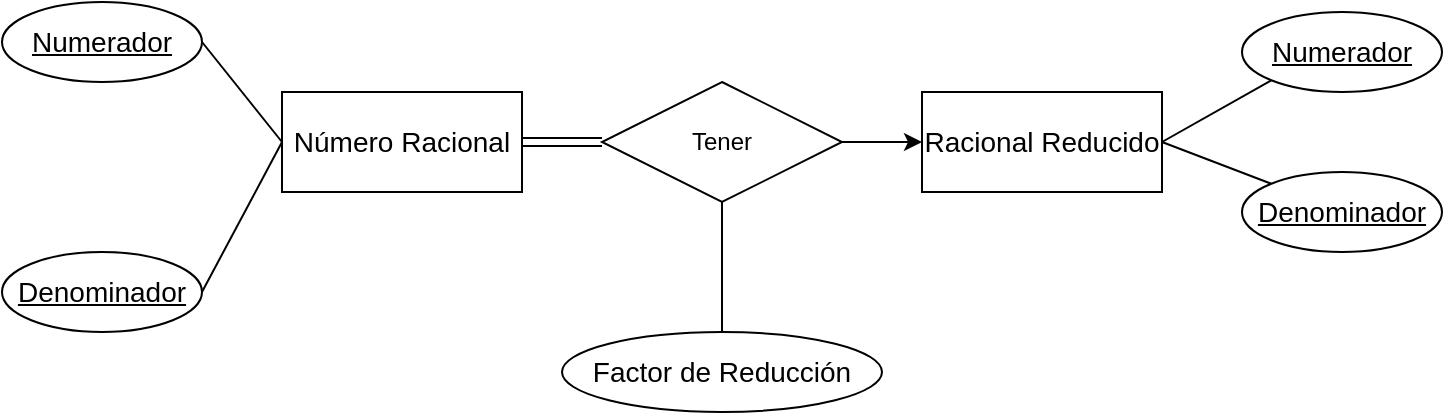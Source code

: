 <mxfile version="26.0.16">
  <diagram name="Página-1" id="PYuz7I0cA-UQH24kHWCw">
    <mxGraphModel grid="1" page="1" gridSize="10" guides="1" tooltips="1" connect="1" arrows="1" fold="1" pageScale="1" pageWidth="850" pageHeight="1100" math="0" shadow="0">
      <root>
        <mxCell id="0" />
        <mxCell id="1" parent="0" />
        <mxCell id="eJhFTyaAUplZUoqfOY-9-1" value="Número Racional" style="whiteSpace=wrap;html=1;align=center;fontSize=14;" vertex="1" parent="1">
          <mxGeometry x="200" y="320" width="120" height="50" as="geometry" />
        </mxCell>
        <mxCell id="eJhFTyaAUplZUoqfOY-9-5" style="rounded=0;orthogonalLoop=1;jettySize=auto;html=1;exitX=1;exitY=0.5;exitDx=0;exitDy=0;entryX=0;entryY=0.5;entryDx=0;entryDy=0;endArrow=none;startFill=0;" edge="1" parent="1" source="eJhFTyaAUplZUoqfOY-9-18" target="eJhFTyaAUplZUoqfOY-9-1">
          <mxGeometry relative="1" as="geometry">
            <mxPoint x="145.355" y="274.142" as="sourcePoint" />
          </mxGeometry>
        </mxCell>
        <mxCell id="eJhFTyaAUplZUoqfOY-9-4" style="rounded=0;orthogonalLoop=1;jettySize=auto;html=1;exitX=1;exitY=0.5;exitDx=0;exitDy=0;entryX=0;entryY=0.5;entryDx=0;entryDy=0;endArrow=none;startFill=0;" edge="1" parent="1" source="eJhFTyaAUplZUoqfOY-9-19" target="eJhFTyaAUplZUoqfOY-9-1">
          <mxGeometry relative="1" as="geometry">
            <mxPoint x="160" y="420" as="sourcePoint" />
          </mxGeometry>
        </mxCell>
        <mxCell id="eJhFTyaAUplZUoqfOY-9-17" style="rounded=0;orthogonalLoop=1;jettySize=auto;html=1;exitX=1;exitY=0.5;exitDx=0;exitDy=0;entryX=0;entryY=0;entryDx=0;entryDy=0;endArrow=none;startFill=0;" edge="1" parent="1" source="eJhFTyaAUplZUoqfOY-9-8" target="eJhFTyaAUplZUoqfOY-9-21">
          <mxGeometry relative="1" as="geometry">
            <mxPoint x="694.645" y="405.858" as="targetPoint" />
          </mxGeometry>
        </mxCell>
        <mxCell id="eJhFTyaAUplZUoqfOY-9-8" value="Racional Reducido" style="whiteSpace=wrap;html=1;align=center;fontSize=14;strokeColor=default;verticalAlign=middle;fontFamily=Helvetica;fontColor=default;fillColor=default;" vertex="1" parent="1">
          <mxGeometry x="520" y="320" width="120" height="50" as="geometry" />
        </mxCell>
        <mxCell id="eJhFTyaAUplZUoqfOY-9-10" style="edgeStyle=orthogonalEdgeStyle;rounded=0;orthogonalLoop=1;jettySize=auto;html=1;exitX=0;exitY=0.5;exitDx=0;exitDy=0;entryX=1;entryY=0.5;entryDx=0;entryDy=0;endArrow=none;startFill=0;shape=link;" edge="1" parent="1" source="eJhFTyaAUplZUoqfOY-9-9" target="eJhFTyaAUplZUoqfOY-9-1">
          <mxGeometry relative="1" as="geometry" />
        </mxCell>
        <mxCell id="eJhFTyaAUplZUoqfOY-9-11" style="edgeStyle=orthogonalEdgeStyle;rounded=0;orthogonalLoop=1;jettySize=auto;html=1;exitX=1;exitY=0.5;exitDx=0;exitDy=0;entryX=0;entryY=0.5;entryDx=0;entryDy=0;endArrow=classic;startFill=0;endFill=1;" edge="1" parent="1" source="eJhFTyaAUplZUoqfOY-9-9" target="eJhFTyaAUplZUoqfOY-9-8">
          <mxGeometry relative="1" as="geometry" />
        </mxCell>
        <mxCell id="eJhFTyaAUplZUoqfOY-9-13" style="rounded=0;orthogonalLoop=1;jettySize=auto;html=1;exitX=0.5;exitY=1;exitDx=0;exitDy=0;entryX=0.5;entryY=0;entryDx=0;entryDy=0;endArrow=none;startFill=0;" edge="1" parent="1" source="eJhFTyaAUplZUoqfOY-9-9" target="eJhFTyaAUplZUoqfOY-9-12">
          <mxGeometry relative="1" as="geometry" />
        </mxCell>
        <mxCell id="eJhFTyaAUplZUoqfOY-9-9" value="Tener" style="shape=rhombus;perimeter=rhombusPerimeter;whiteSpace=wrap;html=1;align=center;" vertex="1" parent="1">
          <mxGeometry x="360" y="315" width="120" height="60" as="geometry" />
        </mxCell>
        <mxCell id="eJhFTyaAUplZUoqfOY-9-12" value="Factor de Reducción" style="ellipse;whiteSpace=wrap;html=1;align=center;fontSize=14;" vertex="1" parent="1">
          <mxGeometry x="340" y="440" width="160" height="40" as="geometry" />
        </mxCell>
        <mxCell id="eJhFTyaAUplZUoqfOY-9-16" style="rounded=0;orthogonalLoop=1;jettySize=auto;html=1;exitX=1;exitY=0.5;exitDx=0;exitDy=0;entryX=0;entryY=1;entryDx=0;entryDy=0;endArrow=none;startFill=0;" edge="1" parent="1" source="eJhFTyaAUplZUoqfOY-9-8" target="eJhFTyaAUplZUoqfOY-9-20">
          <mxGeometry relative="1" as="geometry">
            <mxPoint x="730" y="280" as="targetPoint" />
          </mxGeometry>
        </mxCell>
        <mxCell id="eJhFTyaAUplZUoqfOY-9-18" value="Numerador" style="ellipse;whiteSpace=wrap;html=1;align=center;fontStyle=4;fontSize=14;" vertex="1" parent="1">
          <mxGeometry x="60" y="275" width="100" height="40" as="geometry" />
        </mxCell>
        <mxCell id="eJhFTyaAUplZUoqfOY-9-19" value="Denominador" style="ellipse;whiteSpace=wrap;html=1;align=center;fontStyle=4;fontSize=14;" vertex="1" parent="1">
          <mxGeometry x="60" y="400" width="100" height="40" as="geometry" />
        </mxCell>
        <mxCell id="eJhFTyaAUplZUoqfOY-9-20" value="Numerador" style="ellipse;whiteSpace=wrap;html=1;align=center;fontStyle=4;fontSize=14;" vertex="1" parent="1">
          <mxGeometry x="680" y="280" width="100" height="40" as="geometry" />
        </mxCell>
        <mxCell id="eJhFTyaAUplZUoqfOY-9-21" value="Denominador" style="ellipse;whiteSpace=wrap;html=1;align=center;fontStyle=4;fontSize=14;" vertex="1" parent="1">
          <mxGeometry x="680" y="360" width="100" height="40" as="geometry" />
        </mxCell>
      </root>
    </mxGraphModel>
  </diagram>
</mxfile>
